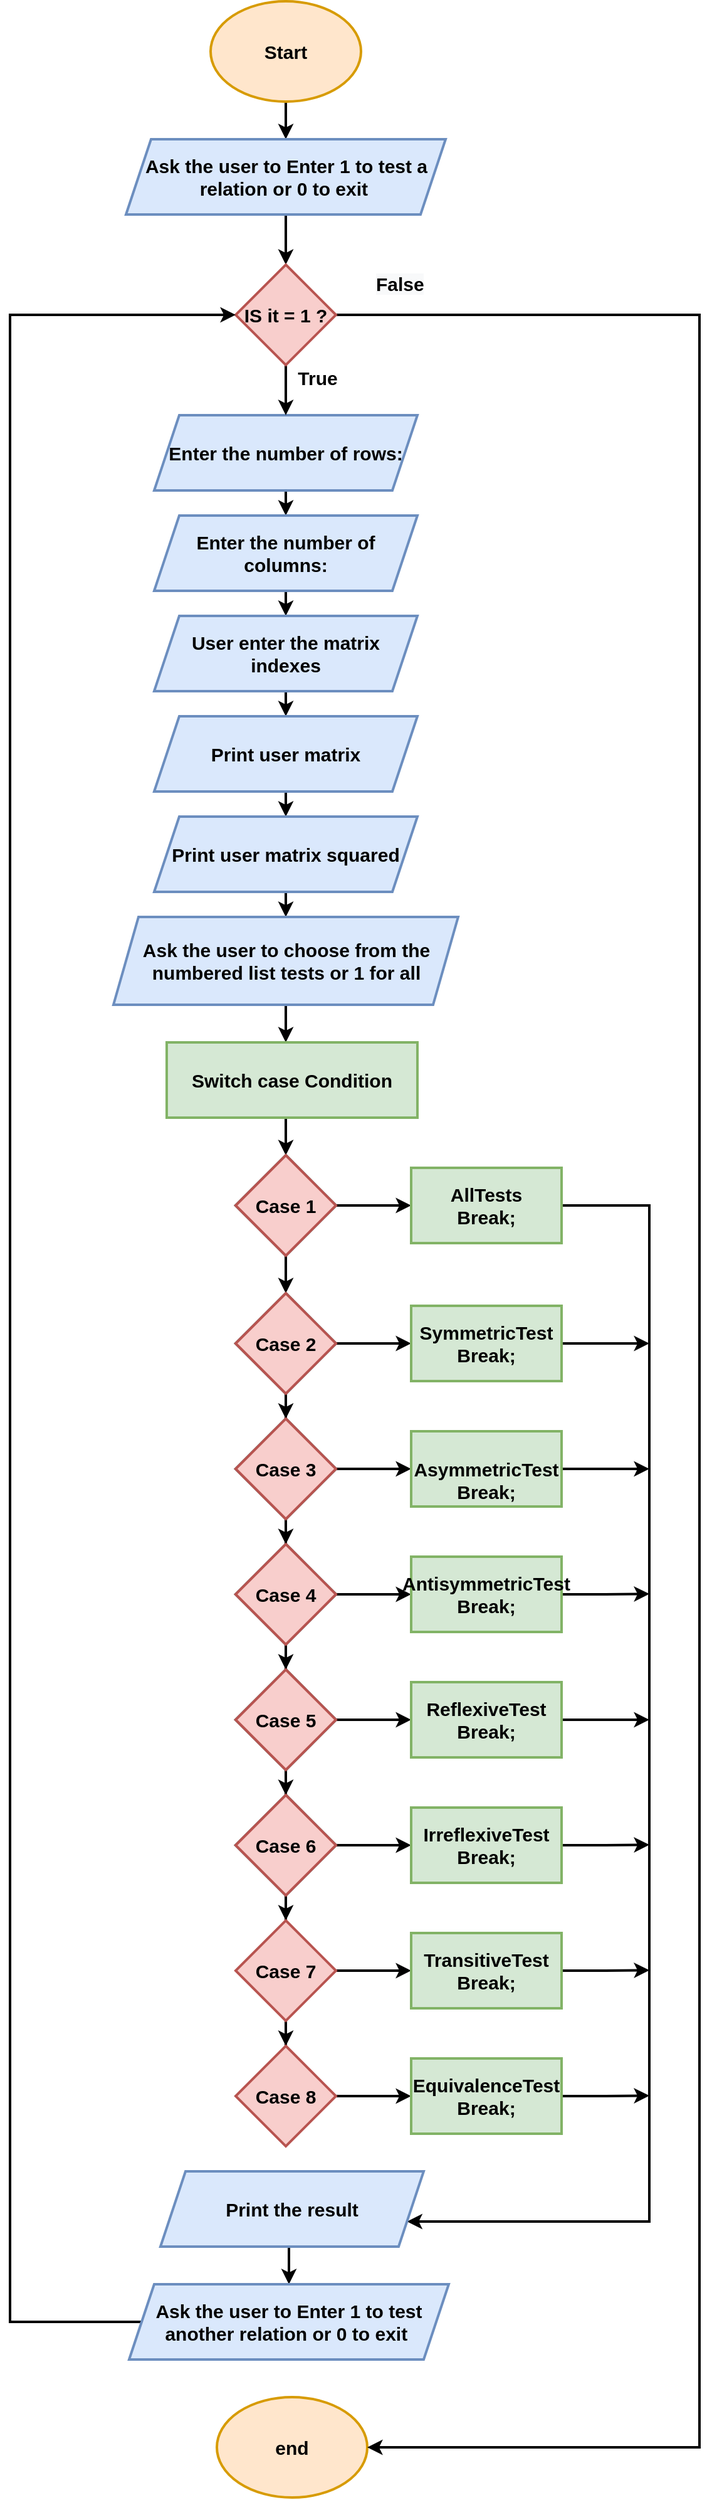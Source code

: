 <mxfile version="14.6.1" type="device"><diagram id="tq6O9Z3pcNaX5bOQanAo" name="Page-1"><mxGraphModel dx="736" dy="1047" grid="1" gridSize="10" guides="1" tooltips="1" connect="1" arrows="1" fold="1" page="1" pageScale="1" pageWidth="850" pageHeight="1100" math="0" shadow="0"><root><mxCell id="0"/><mxCell id="1" parent="0"/><mxCell id="Dgvm-ei74Eikcy6fVNfl-13" style="edgeStyle=orthogonalEdgeStyle;rounded=0;orthogonalLoop=1;jettySize=auto;html=1;exitX=0.5;exitY=1;exitDx=0;exitDy=0;entryX=0.5;entryY=0;entryDx=0;entryDy=0;strokeWidth=2;fontSize=15;fontStyle=1" edge="1" parent="1" source="Dgvm-ei74Eikcy6fVNfl-1" target="Dgvm-ei74Eikcy6fVNfl-2"><mxGeometry relative="1" as="geometry"/></mxCell><mxCell id="Dgvm-ei74Eikcy6fVNfl-1" value="Start" style="ellipse;whiteSpace=wrap;html=1;strokeWidth=2;fillColor=#ffe6cc;strokeColor=#d79b00;fontSize=15;fontStyle=1" vertex="1" parent="1"><mxGeometry x="370" y="40" width="120" height="80" as="geometry"/></mxCell><mxCell id="Dgvm-ei74Eikcy6fVNfl-70" style="edgeStyle=orthogonalEdgeStyle;rounded=0;orthogonalLoop=1;jettySize=auto;html=1;exitX=0.5;exitY=1;exitDx=0;exitDy=0;strokeWidth=2;fontSize=15;fontStyle=1" edge="1" parent="1" source="Dgvm-ei74Eikcy6fVNfl-2" target="Dgvm-ei74Eikcy6fVNfl-62"><mxGeometry relative="1" as="geometry"/></mxCell><mxCell id="Dgvm-ei74Eikcy6fVNfl-2" value="Ask the user to Enter 1 to test a relation or 0 to exit&amp;nbsp;" style="shape=parallelogram;perimeter=parallelogramPerimeter;whiteSpace=wrap;html=1;fixedSize=1;strokeWidth=2;fillColor=#dae8fc;strokeColor=#6c8ebf;fontSize=15;fontStyle=1" vertex="1" parent="1"><mxGeometry x="302.5" y="150" width="255" height="60" as="geometry"/></mxCell><mxCell id="Dgvm-ei74Eikcy6fVNfl-12" style="edgeStyle=orthogonalEdgeStyle;rounded=0;orthogonalLoop=1;jettySize=auto;html=1;exitX=0.5;exitY=1;exitDx=0;exitDy=0;entryX=0.5;entryY=0;entryDx=0;entryDy=0;strokeWidth=2;fontSize=15;fontStyle=1" edge="1" parent="1" source="Dgvm-ei74Eikcy6fVNfl-3" target="Dgvm-ei74Eikcy6fVNfl-7"><mxGeometry relative="1" as="geometry"/></mxCell><mxCell id="Dgvm-ei74Eikcy6fVNfl-3" value="Enter the number of rows:" style="shape=parallelogram;perimeter=parallelogramPerimeter;whiteSpace=wrap;html=1;fixedSize=1;strokeWidth=2;fillColor=#dae8fc;strokeColor=#6c8ebf;fontSize=15;fontStyle=1" vertex="1" parent="1"><mxGeometry x="325" y="370" width="210" height="60" as="geometry"/></mxCell><mxCell id="Dgvm-ei74Eikcy6fVNfl-5" value="end" style="ellipse;whiteSpace=wrap;html=1;strokeWidth=2;fillColor=#ffe6cc;strokeColor=#d79b00;fontSize=15;fontStyle=1" vertex="1" parent="1"><mxGeometry x="375" y="1950" width="120" height="80" as="geometry"/></mxCell><mxCell id="Dgvm-ei74Eikcy6fVNfl-16" style="edgeStyle=orthogonalEdgeStyle;rounded=0;orthogonalLoop=1;jettySize=auto;html=1;exitX=0.5;exitY=1;exitDx=0;exitDy=0;entryX=0.5;entryY=0;entryDx=0;entryDy=0;strokeWidth=2;fontSize=15;fontStyle=1" edge="1" parent="1" source="Dgvm-ei74Eikcy6fVNfl-7" target="Dgvm-ei74Eikcy6fVNfl-15"><mxGeometry relative="1" as="geometry"/></mxCell><mxCell id="Dgvm-ei74Eikcy6fVNfl-7" value="Enter the number of columns:" style="shape=parallelogram;perimeter=parallelogramPerimeter;whiteSpace=wrap;html=1;fixedSize=1;strokeWidth=2;fillColor=#dae8fc;strokeColor=#6c8ebf;fontSize=15;fontStyle=1" vertex="1" parent="1"><mxGeometry x="325" y="450" width="210" height="60" as="geometry"/></mxCell><mxCell id="Dgvm-ei74Eikcy6fVNfl-22" style="edgeStyle=orthogonalEdgeStyle;rounded=0;orthogonalLoop=1;jettySize=auto;html=1;exitX=0.5;exitY=1;exitDx=0;exitDy=0;entryX=0.5;entryY=0;entryDx=0;entryDy=0;strokeWidth=2;fontSize=15;fontStyle=1" edge="1" parent="1" source="Dgvm-ei74Eikcy6fVNfl-15" target="Dgvm-ei74Eikcy6fVNfl-20"><mxGeometry relative="1" as="geometry"/></mxCell><mxCell id="Dgvm-ei74Eikcy6fVNfl-15" value="User enter the matrix indexes" style="shape=parallelogram;perimeter=parallelogramPerimeter;whiteSpace=wrap;html=1;fixedSize=1;strokeWidth=2;fillColor=#dae8fc;strokeColor=#6c8ebf;fontSize=15;fontStyle=1" vertex="1" parent="1"><mxGeometry x="325" y="530" width="210" height="60" as="geometry"/></mxCell><mxCell id="Dgvm-ei74Eikcy6fVNfl-23" style="edgeStyle=orthogonalEdgeStyle;rounded=0;orthogonalLoop=1;jettySize=auto;html=1;exitX=0.5;exitY=1;exitDx=0;exitDy=0;entryX=0.5;entryY=0;entryDx=0;entryDy=0;strokeWidth=2;fontSize=15;fontStyle=1" edge="1" parent="1" source="Dgvm-ei74Eikcy6fVNfl-20" target="Dgvm-ei74Eikcy6fVNfl-21"><mxGeometry relative="1" as="geometry"/></mxCell><mxCell id="Dgvm-ei74Eikcy6fVNfl-20" value="Print user matrix" style="shape=parallelogram;perimeter=parallelogramPerimeter;whiteSpace=wrap;html=1;fixedSize=1;strokeWidth=2;fillColor=#dae8fc;strokeColor=#6c8ebf;fontSize=15;fontStyle=1" vertex="1" parent="1"><mxGeometry x="325" y="610" width="210" height="60" as="geometry"/></mxCell><mxCell id="Dgvm-ei74Eikcy6fVNfl-25" style="edgeStyle=orthogonalEdgeStyle;rounded=0;orthogonalLoop=1;jettySize=auto;html=1;exitX=0.5;exitY=1;exitDx=0;exitDy=0;entryX=0.5;entryY=0;entryDx=0;entryDy=0;strokeWidth=2;fontSize=15;fontStyle=1" edge="1" parent="1" source="Dgvm-ei74Eikcy6fVNfl-21" target="Dgvm-ei74Eikcy6fVNfl-24"><mxGeometry relative="1" as="geometry"/></mxCell><mxCell id="Dgvm-ei74Eikcy6fVNfl-21" value="Print user matrix squared" style="shape=parallelogram;perimeter=parallelogramPerimeter;whiteSpace=wrap;html=1;fixedSize=1;strokeWidth=2;fillColor=#dae8fc;strokeColor=#6c8ebf;fontSize=15;fontStyle=1" vertex="1" parent="1"><mxGeometry x="325" y="690" width="210" height="60" as="geometry"/></mxCell><mxCell id="Dgvm-ei74Eikcy6fVNfl-27" style="edgeStyle=orthogonalEdgeStyle;rounded=0;orthogonalLoop=1;jettySize=auto;html=1;exitX=0.5;exitY=1;exitDx=0;exitDy=0;entryX=0.5;entryY=0;entryDx=0;entryDy=0;strokeWidth=2;fontSize=15;fontStyle=1" edge="1" parent="1" source="Dgvm-ei74Eikcy6fVNfl-24"><mxGeometry relative="1" as="geometry"><mxPoint x="430" y="870" as="targetPoint"/></mxGeometry></mxCell><mxCell id="Dgvm-ei74Eikcy6fVNfl-24" value="Ask the user to choose from the numbered list tests or 1 for all" style="shape=parallelogram;perimeter=parallelogramPerimeter;whiteSpace=wrap;html=1;fixedSize=1;strokeWidth=2;fillColor=#dae8fc;strokeColor=#6c8ebf;fontSize=15;fontStyle=1" vertex="1" parent="1"><mxGeometry x="292.5" y="770" width="275" height="70" as="geometry"/></mxCell><mxCell id="Dgvm-ei74Eikcy6fVNfl-60" style="edgeStyle=orthogonalEdgeStyle;rounded=0;orthogonalLoop=1;jettySize=auto;html=1;exitX=0.5;exitY=1;exitDx=0;exitDy=0;entryX=0.5;entryY=0;entryDx=0;entryDy=0;strokeWidth=2;fontSize=15;fontStyle=1" edge="1" parent="1" source="Dgvm-ei74Eikcy6fVNfl-28" target="Dgvm-ei74Eikcy6fVNfl-29"><mxGeometry relative="1" as="geometry"/></mxCell><mxCell id="Dgvm-ei74Eikcy6fVNfl-28" value="Switch case Condition" style="rounded=0;whiteSpace=wrap;html=1;strokeWidth=2;fillColor=#d5e8d4;strokeColor=#82b366;fontSize=15;fontStyle=1" vertex="1" parent="1"><mxGeometry x="335" y="870" width="200" height="60" as="geometry"/></mxCell><mxCell id="Dgvm-ei74Eikcy6fVNfl-31" value="" style="edgeStyle=orthogonalEdgeStyle;rounded=0;orthogonalLoop=1;jettySize=auto;html=1;strokeWidth=2;fontSize=15;fontStyle=1" edge="1" parent="1" source="Dgvm-ei74Eikcy6fVNfl-29" target="Dgvm-ei74Eikcy6fVNfl-30"><mxGeometry relative="1" as="geometry"/></mxCell><mxCell id="Dgvm-ei74Eikcy6fVNfl-33" value="" style="edgeStyle=orthogonalEdgeStyle;rounded=0;orthogonalLoop=1;jettySize=auto;html=1;strokeWidth=2;fontSize=15;fontStyle=1" edge="1" parent="1" source="Dgvm-ei74Eikcy6fVNfl-29" target="Dgvm-ei74Eikcy6fVNfl-32"><mxGeometry relative="1" as="geometry"/></mxCell><mxCell id="Dgvm-ei74Eikcy6fVNfl-29" value="Case 1" style="rhombus;whiteSpace=wrap;html=1;strokeWidth=2;fontSize=15;fontStyle=1" vertex="1" parent="1"><mxGeometry x="390" y="960" width="80" height="80" as="geometry"/></mxCell><mxCell id="Dgvm-ei74Eikcy6fVNfl-71" style="edgeStyle=orthogonalEdgeStyle;rounded=0;orthogonalLoop=1;jettySize=auto;html=1;exitX=1;exitY=0.5;exitDx=0;exitDy=0;strokeWidth=2;fontSize=15;fontStyle=1" edge="1" parent="1" target="Dgvm-ei74Eikcy6fVNfl-61"><mxGeometry relative="1" as="geometry"><mxPoint x="700" y="1810" as="targetPoint"/><mxPoint x="650" y="970" as="sourcePoint"/><Array as="points"><mxPoint x="650" y="1000"/><mxPoint x="720" y="1000"/><mxPoint x="720" y="1810"/></Array></mxGeometry></mxCell><mxCell id="Dgvm-ei74Eikcy6fVNfl-30" value="AllTests&lt;br style=&quot;font-size: 15px;&quot;&gt;Break;" style="whiteSpace=wrap;html=1;strokeWidth=2;fontSize=15;fontStyle=1" vertex="1" parent="1"><mxGeometry x="530" y="970" width="120" height="60" as="geometry"/></mxCell><mxCell id="Dgvm-ei74Eikcy6fVNfl-35" value="" style="edgeStyle=orthogonalEdgeStyle;rounded=0;orthogonalLoop=1;jettySize=auto;html=1;strokeWidth=2;fontSize=15;fontStyle=1" edge="1" parent="1" source="Dgvm-ei74Eikcy6fVNfl-32" target="Dgvm-ei74Eikcy6fVNfl-34"><mxGeometry relative="1" as="geometry"/></mxCell><mxCell id="Dgvm-ei74Eikcy6fVNfl-47" value="" style="edgeStyle=orthogonalEdgeStyle;rounded=0;orthogonalLoop=1;jettySize=auto;html=1;strokeWidth=2;fontSize=15;fontStyle=1" edge="1" parent="1" source="Dgvm-ei74Eikcy6fVNfl-32" target="Dgvm-ei74Eikcy6fVNfl-46"><mxGeometry relative="1" as="geometry"/></mxCell><mxCell id="Dgvm-ei74Eikcy6fVNfl-32" value="&lt;span style=&quot;font-size: 15px;&quot;&gt;Case 2&lt;/span&gt;" style="rhombus;whiteSpace=wrap;html=1;strokeWidth=2;fontSize=15;fontStyle=1" vertex="1" parent="1"><mxGeometry x="390" y="1070" width="80" height="80" as="geometry"/></mxCell><mxCell id="Dgvm-ei74Eikcy6fVNfl-37" value="" style="edgeStyle=orthogonalEdgeStyle;rounded=0;orthogonalLoop=1;jettySize=auto;html=1;strokeWidth=2;fontSize=15;fontStyle=1" edge="1" parent="1" source="Dgvm-ei74Eikcy6fVNfl-34" target="Dgvm-ei74Eikcy6fVNfl-36"><mxGeometry relative="1" as="geometry"/></mxCell><mxCell id="Dgvm-ei74Eikcy6fVNfl-49" value="" style="edgeStyle=orthogonalEdgeStyle;rounded=0;orthogonalLoop=1;jettySize=auto;html=1;strokeWidth=2;fontSize=15;fontStyle=1" edge="1" parent="1" source="Dgvm-ei74Eikcy6fVNfl-34" target="Dgvm-ei74Eikcy6fVNfl-48"><mxGeometry relative="1" as="geometry"/></mxCell><mxCell id="Dgvm-ei74Eikcy6fVNfl-34" value="&lt;span style=&quot;font-size: 15px;&quot;&gt;Case 3&lt;/span&gt;" style="rhombus;whiteSpace=wrap;html=1;strokeWidth=2;fontSize=15;fontStyle=1" vertex="1" parent="1"><mxGeometry x="390" y="1170" width="80" height="80" as="geometry"/></mxCell><mxCell id="Dgvm-ei74Eikcy6fVNfl-39" value="" style="edgeStyle=orthogonalEdgeStyle;rounded=0;orthogonalLoop=1;jettySize=auto;html=1;strokeWidth=2;fontSize=15;fontStyle=1" edge="1" parent="1" source="Dgvm-ei74Eikcy6fVNfl-36" target="Dgvm-ei74Eikcy6fVNfl-38"><mxGeometry relative="1" as="geometry"/></mxCell><mxCell id="Dgvm-ei74Eikcy6fVNfl-51" value="" style="edgeStyle=orthogonalEdgeStyle;rounded=0;orthogonalLoop=1;jettySize=auto;html=1;strokeWidth=2;fontSize=15;fontStyle=1" edge="1" parent="1" source="Dgvm-ei74Eikcy6fVNfl-36" target="Dgvm-ei74Eikcy6fVNfl-50"><mxGeometry relative="1" as="geometry"/></mxCell><mxCell id="Dgvm-ei74Eikcy6fVNfl-36" value="&lt;span style=&quot;font-size: 15px;&quot;&gt;Case 4&lt;/span&gt;" style="rhombus;whiteSpace=wrap;html=1;strokeWidth=2;fontSize=15;fontStyle=1" vertex="1" parent="1"><mxGeometry x="390" y="1270" width="80" height="80" as="geometry"/></mxCell><mxCell id="Dgvm-ei74Eikcy6fVNfl-41" value="" style="edgeStyle=orthogonalEdgeStyle;rounded=0;orthogonalLoop=1;jettySize=auto;html=1;strokeWidth=2;fontSize=15;fontStyle=1" edge="1" parent="1" source="Dgvm-ei74Eikcy6fVNfl-38" target="Dgvm-ei74Eikcy6fVNfl-40"><mxGeometry relative="1" as="geometry"/></mxCell><mxCell id="Dgvm-ei74Eikcy6fVNfl-53" value="" style="edgeStyle=orthogonalEdgeStyle;rounded=0;orthogonalLoop=1;jettySize=auto;html=1;strokeWidth=2;fontSize=15;fontStyle=1" edge="1" parent="1" source="Dgvm-ei74Eikcy6fVNfl-38" target="Dgvm-ei74Eikcy6fVNfl-52"><mxGeometry relative="1" as="geometry"/></mxCell><mxCell id="Dgvm-ei74Eikcy6fVNfl-38" value="&lt;span style=&quot;font-size: 15px;&quot;&gt;Case 5&lt;/span&gt;" style="rhombus;whiteSpace=wrap;html=1;strokeWidth=2;fontSize=15;fontStyle=1" vertex="1" parent="1"><mxGeometry x="390" y="1370" width="80" height="80" as="geometry"/></mxCell><mxCell id="Dgvm-ei74Eikcy6fVNfl-43" value="" style="edgeStyle=orthogonalEdgeStyle;rounded=0;orthogonalLoop=1;jettySize=auto;html=1;strokeWidth=2;fontSize=15;fontStyle=1" edge="1" parent="1" source="Dgvm-ei74Eikcy6fVNfl-40" target="Dgvm-ei74Eikcy6fVNfl-42"><mxGeometry relative="1" as="geometry"/></mxCell><mxCell id="Dgvm-ei74Eikcy6fVNfl-55" value="" style="edgeStyle=orthogonalEdgeStyle;rounded=0;orthogonalLoop=1;jettySize=auto;html=1;strokeWidth=2;fontSize=15;fontStyle=1" edge="1" parent="1" source="Dgvm-ei74Eikcy6fVNfl-40" target="Dgvm-ei74Eikcy6fVNfl-54"><mxGeometry relative="1" as="geometry"/></mxCell><mxCell id="Dgvm-ei74Eikcy6fVNfl-40" value="&lt;span style=&quot;font-size: 15px;&quot;&gt;Case 6&lt;/span&gt;" style="rhombus;whiteSpace=wrap;html=1;strokeWidth=2;fontSize=15;fontStyle=1" vertex="1" parent="1"><mxGeometry x="390" y="1470" width="80" height="80" as="geometry"/></mxCell><mxCell id="Dgvm-ei74Eikcy6fVNfl-45" value="" style="edgeStyle=orthogonalEdgeStyle;rounded=0;orthogonalLoop=1;jettySize=auto;html=1;strokeWidth=2;fontSize=15;fontStyle=1" edge="1" parent="1" source="Dgvm-ei74Eikcy6fVNfl-42" target="Dgvm-ei74Eikcy6fVNfl-44"><mxGeometry relative="1" as="geometry"/></mxCell><mxCell id="Dgvm-ei74Eikcy6fVNfl-57" value="" style="edgeStyle=orthogonalEdgeStyle;rounded=0;orthogonalLoop=1;jettySize=auto;html=1;strokeWidth=2;fontSize=15;fontStyle=1" edge="1" parent="1" source="Dgvm-ei74Eikcy6fVNfl-42" target="Dgvm-ei74Eikcy6fVNfl-56"><mxGeometry relative="1" as="geometry"/></mxCell><mxCell id="Dgvm-ei74Eikcy6fVNfl-42" value="&lt;span style=&quot;font-size: 15px;&quot;&gt;Case 7&lt;/span&gt;" style="rhombus;whiteSpace=wrap;html=1;strokeWidth=2;fillColor=#f8cecc;strokeColor=#b85450;fontSize=15;fontStyle=1" vertex="1" parent="1"><mxGeometry x="390" y="1570" width="80" height="80" as="geometry"/></mxCell><mxCell id="Dgvm-ei74Eikcy6fVNfl-59" value="" style="edgeStyle=orthogonalEdgeStyle;rounded=0;orthogonalLoop=1;jettySize=auto;html=1;strokeWidth=2;fontSize=15;fontStyle=1" edge="1" parent="1" source="Dgvm-ei74Eikcy6fVNfl-44" target="Dgvm-ei74Eikcy6fVNfl-58"><mxGeometry relative="1" as="geometry"/></mxCell><mxCell id="Dgvm-ei74Eikcy6fVNfl-44" value="Case 8" style="rhombus;whiteSpace=wrap;html=1;strokeWidth=2;fillColor=#f8cecc;strokeColor=#b85450;fontSize=15;fontStyle=1" vertex="1" parent="1"><mxGeometry x="390" y="1670" width="80" height="80" as="geometry"/></mxCell><mxCell id="Dgvm-ei74Eikcy6fVNfl-72" style="edgeStyle=orthogonalEdgeStyle;rounded=0;orthogonalLoop=1;jettySize=auto;html=1;exitX=1;exitY=0.5;exitDx=0;exitDy=0;strokeWidth=2;fontSize=15;fontStyle=1" edge="1" parent="1" source="Dgvm-ei74Eikcy6fVNfl-46"><mxGeometry relative="1" as="geometry"><mxPoint x="720" y="1110" as="targetPoint"/></mxGeometry></mxCell><mxCell id="Dgvm-ei74Eikcy6fVNfl-46" value="SymmetricTest&lt;br style=&quot;font-size: 15px;&quot;&gt;Break;" style="whiteSpace=wrap;html=1;strokeWidth=2;fillColor=#d5e8d4;strokeColor=#82b366;fontSize=15;fontStyle=1" vertex="1" parent="1"><mxGeometry x="530" y="1080" width="120" height="60" as="geometry"/></mxCell><mxCell id="Dgvm-ei74Eikcy6fVNfl-74" style="edgeStyle=orthogonalEdgeStyle;rounded=0;orthogonalLoop=1;jettySize=auto;html=1;exitX=1;exitY=0.5;exitDx=0;exitDy=0;strokeWidth=2;fontSize=15;fontStyle=1" edge="1" parent="1" source="Dgvm-ei74Eikcy6fVNfl-48"><mxGeometry relative="1" as="geometry"><mxPoint x="720" y="1210" as="targetPoint"/></mxGeometry></mxCell><mxCell id="Dgvm-ei74Eikcy6fVNfl-48" value="&lt;div&gt;&lt;br&gt;&lt;/div&gt;&lt;div&gt;AsymmetricTest&lt;/div&gt;&lt;div&gt;Break;&lt;/div&gt;" style="whiteSpace=wrap;html=1;strokeWidth=2;fillColor=#d5e8d4;strokeColor=#82b366;fontSize=15;fontStyle=1" vertex="1" parent="1"><mxGeometry x="530" y="1180" width="120" height="60" as="geometry"/></mxCell><mxCell id="Dgvm-ei74Eikcy6fVNfl-75" style="edgeStyle=orthogonalEdgeStyle;rounded=0;orthogonalLoop=1;jettySize=auto;html=1;exitX=1;exitY=0.5;exitDx=0;exitDy=0;strokeWidth=2;fontSize=15;fontStyle=1" edge="1" parent="1" source="Dgvm-ei74Eikcy6fVNfl-50"><mxGeometry relative="1" as="geometry"><mxPoint x="720" y="1309.667" as="targetPoint"/></mxGeometry></mxCell><mxCell id="Dgvm-ei74Eikcy6fVNfl-50" value="AntisymmetricTest&lt;br style=&quot;font-size: 15px;&quot;&gt;&lt;span style=&quot;font-size: 15px;&quot;&gt;Break;&lt;/span&gt;" style="whiteSpace=wrap;html=1;strokeWidth=2;fillColor=#d5e8d4;strokeColor=#82b366;fontSize=15;fontStyle=1" vertex="1" parent="1"><mxGeometry x="530" y="1280" width="120" height="60" as="geometry"/></mxCell><mxCell id="Dgvm-ei74Eikcy6fVNfl-76" style="edgeStyle=orthogonalEdgeStyle;rounded=0;orthogonalLoop=1;jettySize=auto;html=1;exitX=1;exitY=0.5;exitDx=0;exitDy=0;strokeWidth=2;fontSize=15;fontStyle=1" edge="1" parent="1" source="Dgvm-ei74Eikcy6fVNfl-52"><mxGeometry relative="1" as="geometry"><mxPoint x="720" y="1410" as="targetPoint"/></mxGeometry></mxCell><mxCell id="Dgvm-ei74Eikcy6fVNfl-52" value="ReflexiveTest&lt;br style=&quot;font-size: 15px;&quot;&gt;&lt;span style=&quot;font-size: 15px;&quot;&gt;Break;&lt;/span&gt;" style="whiteSpace=wrap;html=1;strokeWidth=2;fillColor=#d5e8d4;strokeColor=#82b366;fontSize=15;fontStyle=1" vertex="1" parent="1"><mxGeometry x="530" y="1380" width="120" height="60" as="geometry"/></mxCell><mxCell id="Dgvm-ei74Eikcy6fVNfl-77" style="edgeStyle=orthogonalEdgeStyle;rounded=0;orthogonalLoop=1;jettySize=auto;html=1;exitX=1;exitY=0.5;exitDx=0;exitDy=0;strokeWidth=2;fontSize=15;fontStyle=1" edge="1" parent="1" source="Dgvm-ei74Eikcy6fVNfl-54"><mxGeometry relative="1" as="geometry"><mxPoint x="720" y="1509.667" as="targetPoint"/></mxGeometry></mxCell><mxCell id="Dgvm-ei74Eikcy6fVNfl-54" value="IrreflexiveTest&lt;br style=&quot;font-size: 15px;&quot;&gt;&lt;span style=&quot;font-size: 15px;&quot;&gt;Break;&lt;/span&gt;" style="whiteSpace=wrap;html=1;strokeWidth=2;fillColor=#d5e8d4;strokeColor=#82b366;fontSize=15;fontStyle=1" vertex="1" parent="1"><mxGeometry x="530" y="1480" width="120" height="60" as="geometry"/></mxCell><mxCell id="Dgvm-ei74Eikcy6fVNfl-78" style="edgeStyle=orthogonalEdgeStyle;rounded=0;orthogonalLoop=1;jettySize=auto;html=1;exitX=1;exitY=0.5;exitDx=0;exitDy=0;strokeWidth=2;fontSize=15;fontStyle=1" edge="1" parent="1" source="Dgvm-ei74Eikcy6fVNfl-56"><mxGeometry relative="1" as="geometry"><mxPoint x="720" y="1609.667" as="targetPoint"/></mxGeometry></mxCell><mxCell id="Dgvm-ei74Eikcy6fVNfl-56" value="&lt;span style=&quot;font-size: 15px;&quot;&gt;TransitiveTest&lt;br style=&quot;font-size: 15px;&quot;&gt;Break;&lt;/span&gt;" style="whiteSpace=wrap;html=1;strokeWidth=2;fillColor=#d5e8d4;strokeColor=#82b366;fontSize=15;fontStyle=1" vertex="1" parent="1"><mxGeometry x="530" y="1580" width="120" height="60" as="geometry"/></mxCell><mxCell id="Dgvm-ei74Eikcy6fVNfl-79" style="edgeStyle=orthogonalEdgeStyle;rounded=0;orthogonalLoop=1;jettySize=auto;html=1;exitX=1;exitY=0.5;exitDx=0;exitDy=0;strokeWidth=2;fontSize=15;fontStyle=1" edge="1" parent="1" source="Dgvm-ei74Eikcy6fVNfl-58"><mxGeometry relative="1" as="geometry"><mxPoint x="720" y="1709.667" as="targetPoint"/></mxGeometry></mxCell><mxCell id="Dgvm-ei74Eikcy6fVNfl-58" value="EquivalenceTest&lt;br style=&quot;font-size: 15px;&quot;&gt;&lt;span style=&quot;font-size: 15px;&quot;&gt;Break;&lt;/span&gt;" style="whiteSpace=wrap;html=1;strokeWidth=2;fontSize=15;fontStyle=1" vertex="1" parent="1"><mxGeometry x="530" y="1680" width="120" height="60" as="geometry"/></mxCell><mxCell id="Dgvm-ei74Eikcy6fVNfl-96" style="edgeStyle=orthogonalEdgeStyle;rounded=0;orthogonalLoop=1;jettySize=auto;html=1;exitX=0.5;exitY=1;exitDx=0;exitDy=0;entryX=0.5;entryY=0;entryDx=0;entryDy=0;fontSize=15;strokeWidth=2;" edge="1" parent="1" source="Dgvm-ei74Eikcy6fVNfl-61" target="Dgvm-ei74Eikcy6fVNfl-82"><mxGeometry relative="1" as="geometry"/></mxCell><mxCell id="Dgvm-ei74Eikcy6fVNfl-61" value="Print the result" style="shape=parallelogram;perimeter=parallelogramPerimeter;whiteSpace=wrap;html=1;fixedSize=1;strokeWidth=2;fillColor=#dae8fc;strokeColor=#6c8ebf;fontSize=15;fontStyle=1" vertex="1" parent="1"><mxGeometry x="330" y="1770" width="210" height="60" as="geometry"/></mxCell><mxCell id="Dgvm-ei74Eikcy6fVNfl-63" style="edgeStyle=orthogonalEdgeStyle;rounded=0;orthogonalLoop=1;jettySize=auto;html=1;exitX=0.5;exitY=1;exitDx=0;exitDy=0;entryX=0.5;entryY=0;entryDx=0;entryDy=0;strokeWidth=2;fontSize=15;fontStyle=1" edge="1" parent="1" source="Dgvm-ei74Eikcy6fVNfl-62" target="Dgvm-ei74Eikcy6fVNfl-3"><mxGeometry relative="1" as="geometry"/></mxCell><mxCell id="Dgvm-ei74Eikcy6fVNfl-65" style="edgeStyle=orthogonalEdgeStyle;rounded=0;orthogonalLoop=1;jettySize=auto;html=1;exitX=0;exitY=0.5;exitDx=0;exitDy=0;entryX=1;entryY=0.5;entryDx=0;entryDy=0;strokeWidth=2;fontSize=15;fontStyle=1" edge="1" parent="1" source="Dgvm-ei74Eikcy6fVNfl-62" target="Dgvm-ei74Eikcy6fVNfl-5"><mxGeometry relative="1" as="geometry"><mxPoint x="500" y="2060" as="targetPoint"/><Array as="points"><mxPoint x="760" y="290"/><mxPoint x="760" y="1990"/></Array></mxGeometry></mxCell><mxCell id="Dgvm-ei74Eikcy6fVNfl-62" value="IS it = 1 ?" style="rhombus;whiteSpace=wrap;html=1;strokeWidth=2;fillColor=#f8cecc;strokeColor=#b85450;fontSize=15;fontStyle=1" vertex="1" parent="1"><mxGeometry x="390" y="250" width="80" height="80" as="geometry"/></mxCell><mxCell id="Dgvm-ei74Eikcy6fVNfl-64" value="&lt;font style=&quot;font-size: 15px;&quot;&gt;&lt;span style=&quot;font-size: 15px;&quot;&gt;True&lt;/span&gt;&lt;/font&gt;" style="text;html=1;align=center;verticalAlign=middle;resizable=0;points=[];autosize=1;strokeColor=none;strokeWidth=2;fontSize=15;fontStyle=1" vertex="1" parent="1"><mxGeometry x="430" y="330" width="50" height="20" as="geometry"/></mxCell><mxCell id="Dgvm-ei74Eikcy6fVNfl-67" value="&lt;span style=&quot;color: rgb(0, 0, 0); font-family: helvetica; font-size: 15px; font-style: normal; letter-spacing: normal; text-align: center; text-indent: 0px; text-transform: none; word-spacing: 0px; background-color: rgb(248, 249, 250);&quot;&gt;False&lt;/span&gt;" style="text;whiteSpace=wrap;html=1;strokeWidth=2;fontSize=15;fontStyle=1" vertex="1" parent="1"><mxGeometry x="500" y="250" width="60" height="30" as="geometry"/></mxCell><mxCell id="Dgvm-ei74Eikcy6fVNfl-84" style="edgeStyle=orthogonalEdgeStyle;rounded=0;orthogonalLoop=1;jettySize=auto;html=1;exitX=0;exitY=0.5;exitDx=0;exitDy=0;strokeWidth=2;fontSize=15;fontStyle=1;entryX=0;entryY=0.5;entryDx=0;entryDy=0;" edge="1" parent="1" source="Dgvm-ei74Eikcy6fVNfl-82" target="Dgvm-ei74Eikcy6fVNfl-62"><mxGeometry relative="1" as="geometry"><mxPoint x="350" y="320" as="targetPoint"/><Array as="points"><mxPoint x="210" y="1890"/><mxPoint x="210" y="290"/></Array></mxGeometry></mxCell><mxCell id="Dgvm-ei74Eikcy6fVNfl-82" value="Ask the user to Enter 1 to test another relation or 0 to exit&amp;nbsp;" style="shape=parallelogram;perimeter=parallelogramPerimeter;whiteSpace=wrap;html=1;fixedSize=1;strokeWidth=2;fillColor=#dae8fc;strokeColor=#6c8ebf;fontSize=15;fontStyle=1" vertex="1" parent="1"><mxGeometry x="305" y="1860" width="255" height="60" as="geometry"/></mxCell><mxCell id="Dgvm-ei74Eikcy6fVNfl-85" value="Case 1" style="rhombus;whiteSpace=wrap;html=1;strokeWidth=2;fillColor=#f8cecc;strokeColor=#b85450;fontSize=15;fontStyle=1" vertex="1" parent="1"><mxGeometry x="390" y="960" width="80" height="80" as="geometry"/></mxCell><mxCell id="Dgvm-ei74Eikcy6fVNfl-86" value="&lt;span style=&quot;font-size: 15px;&quot;&gt;Case 2&lt;/span&gt;" style="rhombus;whiteSpace=wrap;html=1;strokeWidth=2;fillColor=#f8cecc;strokeColor=#b85450;fontSize=15;fontStyle=1" vertex="1" parent="1"><mxGeometry x="390" y="1070" width="80" height="80" as="geometry"/></mxCell><mxCell id="Dgvm-ei74Eikcy6fVNfl-87" value="&lt;span style=&quot;font-size: 15px;&quot;&gt;Case 3&lt;/span&gt;" style="rhombus;whiteSpace=wrap;html=1;strokeWidth=2;fillColor=#f8cecc;strokeColor=#b85450;fontSize=15;fontStyle=1" vertex="1" parent="1"><mxGeometry x="390" y="1170" width="80" height="80" as="geometry"/></mxCell><mxCell id="Dgvm-ei74Eikcy6fVNfl-88" value="&lt;span style=&quot;font-size: 15px;&quot;&gt;Case 4&lt;/span&gt;" style="rhombus;whiteSpace=wrap;html=1;strokeWidth=2;fillColor=#f8cecc;strokeColor=#b85450;fontSize=15;fontStyle=1" vertex="1" parent="1"><mxGeometry x="390" y="1270" width="80" height="80" as="geometry"/></mxCell><mxCell id="Dgvm-ei74Eikcy6fVNfl-89" value="&lt;span style=&quot;font-size: 15px;&quot;&gt;Case 5&lt;/span&gt;" style="rhombus;whiteSpace=wrap;html=1;strokeWidth=2;fillColor=#f8cecc;strokeColor=#b85450;fontSize=15;fontStyle=1" vertex="1" parent="1"><mxGeometry x="390" y="1370" width="80" height="80" as="geometry"/></mxCell><mxCell id="Dgvm-ei74Eikcy6fVNfl-90" value="&lt;span style=&quot;font-size: 15px;&quot;&gt;Case 6&lt;/span&gt;" style="rhombus;whiteSpace=wrap;html=1;strokeWidth=2;fillColor=#f8cecc;strokeColor=#b85450;fontSize=15;fontStyle=1" vertex="1" parent="1"><mxGeometry x="390" y="1470" width="80" height="80" as="geometry"/></mxCell><mxCell id="Dgvm-ei74Eikcy6fVNfl-91" value="AllTests&lt;br style=&quot;font-size: 15px;&quot;&gt;Break;" style="whiteSpace=wrap;html=1;strokeWidth=2;fillColor=#d5e8d4;strokeColor=#82b366;fontSize=15;fontStyle=1" vertex="1" parent="1"><mxGeometry x="530" y="970" width="120" height="60" as="geometry"/></mxCell><mxCell id="Dgvm-ei74Eikcy6fVNfl-92" value="EquivalenceTest&lt;br style=&quot;font-size: 15px;&quot;&gt;&lt;span style=&quot;font-size: 15px;&quot;&gt;Break;&lt;/span&gt;" style="whiteSpace=wrap;html=1;strokeWidth=2;fillColor=#d5e8d4;strokeColor=#82b366;fontSize=15;fontStyle=1" vertex="1" parent="1"><mxGeometry x="530" y="1680" width="120" height="60" as="geometry"/></mxCell></root></mxGraphModel></diagram></mxfile>